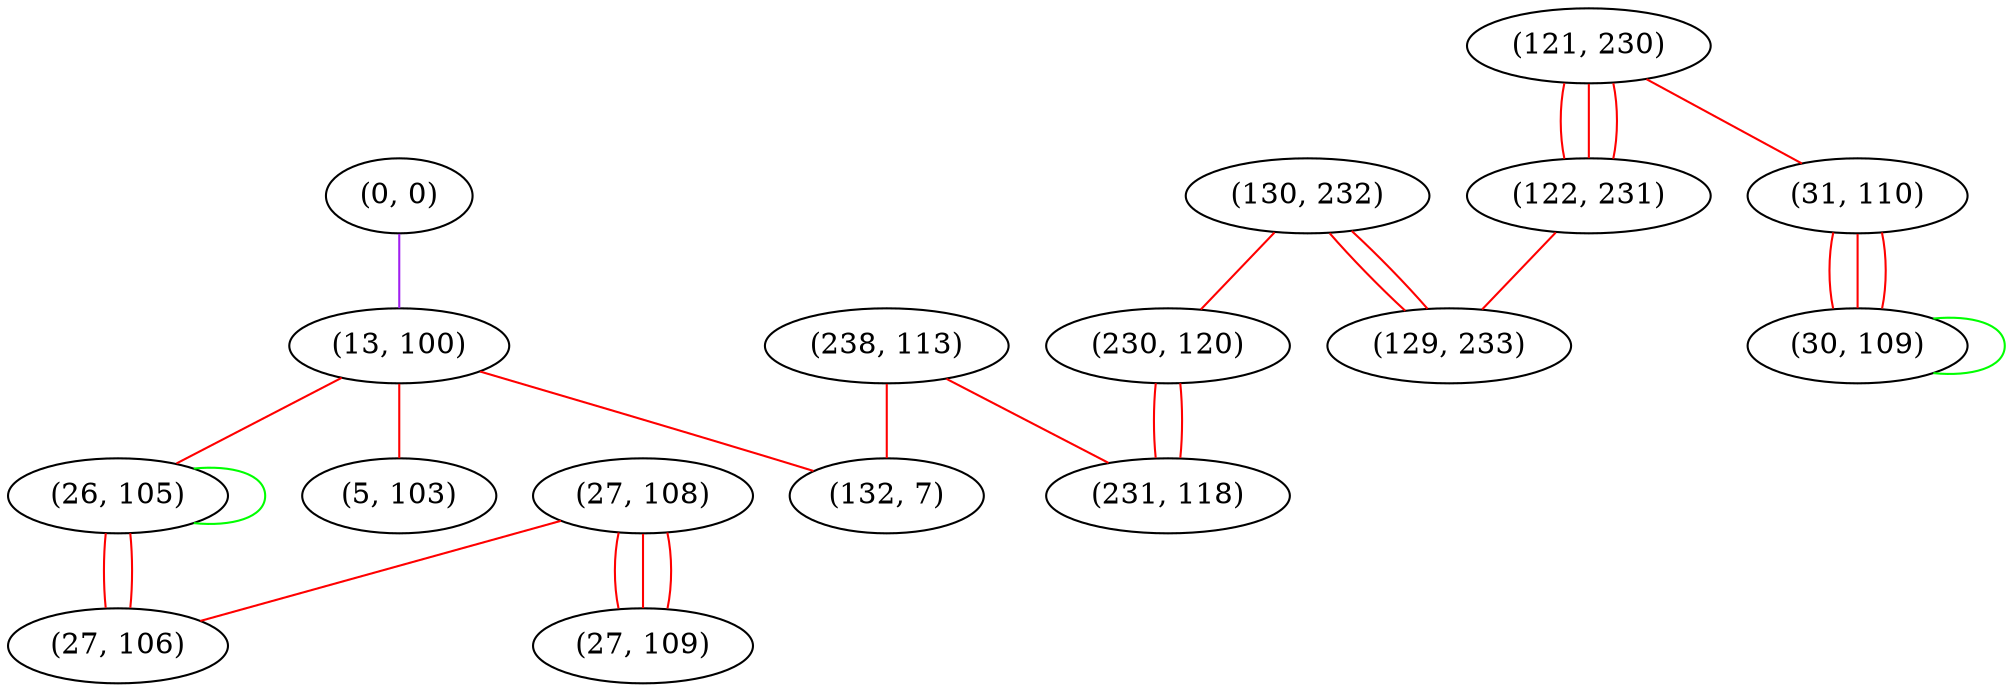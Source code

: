 graph "" {
"(238, 113)";
"(0, 0)";
"(121, 230)";
"(130, 232)";
"(13, 100)";
"(5, 103)";
"(27, 108)";
"(132, 7)";
"(26, 105)";
"(27, 109)";
"(27, 106)";
"(230, 120)";
"(122, 231)";
"(231, 118)";
"(31, 110)";
"(30, 109)";
"(129, 233)";
"(238, 113)" -- "(132, 7)"  [color=red, key=0, weight=1];
"(238, 113)" -- "(231, 118)"  [color=red, key=0, weight=1];
"(0, 0)" -- "(13, 100)"  [color=purple, key=0, weight=4];
"(121, 230)" -- "(122, 231)"  [color=red, key=0, weight=1];
"(121, 230)" -- "(122, 231)"  [color=red, key=1, weight=1];
"(121, 230)" -- "(122, 231)"  [color=red, key=2, weight=1];
"(121, 230)" -- "(31, 110)"  [color=red, key=0, weight=1];
"(130, 232)" -- "(230, 120)"  [color=red, key=0, weight=1];
"(130, 232)" -- "(129, 233)"  [color=red, key=0, weight=1];
"(130, 232)" -- "(129, 233)"  [color=red, key=1, weight=1];
"(13, 100)" -- "(132, 7)"  [color=red, key=0, weight=1];
"(13, 100)" -- "(5, 103)"  [color=red, key=0, weight=1];
"(13, 100)" -- "(26, 105)"  [color=red, key=0, weight=1];
"(27, 108)" -- "(27, 106)"  [color=red, key=0, weight=1];
"(27, 108)" -- "(27, 109)"  [color=red, key=0, weight=1];
"(27, 108)" -- "(27, 109)"  [color=red, key=1, weight=1];
"(27, 108)" -- "(27, 109)"  [color=red, key=2, weight=1];
"(26, 105)" -- "(27, 106)"  [color=red, key=0, weight=1];
"(26, 105)" -- "(27, 106)"  [color=red, key=1, weight=1];
"(26, 105)" -- "(26, 105)"  [color=green, key=0, weight=2];
"(230, 120)" -- "(231, 118)"  [color=red, key=0, weight=1];
"(230, 120)" -- "(231, 118)"  [color=red, key=1, weight=1];
"(122, 231)" -- "(129, 233)"  [color=red, key=0, weight=1];
"(31, 110)" -- "(30, 109)"  [color=red, key=0, weight=1];
"(31, 110)" -- "(30, 109)"  [color=red, key=1, weight=1];
"(31, 110)" -- "(30, 109)"  [color=red, key=2, weight=1];
"(30, 109)" -- "(30, 109)"  [color=green, key=0, weight=2];
}
